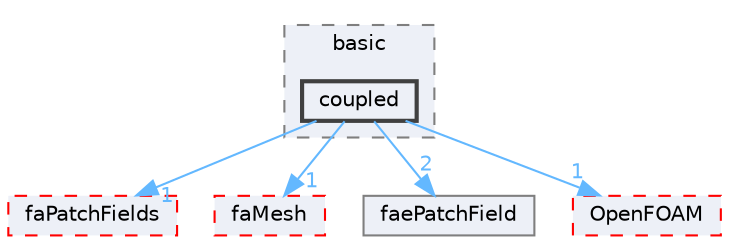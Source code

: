 digraph "src/finiteArea/fields/faePatchFields/basic/coupled"
{
 // LATEX_PDF_SIZE
  bgcolor="transparent";
  edge [fontname=Helvetica,fontsize=10,labelfontname=Helvetica,labelfontsize=10];
  node [fontname=Helvetica,fontsize=10,shape=box,height=0.2,width=0.4];
  compound=true
  subgraph clusterdir_9a9f627b286188d2cd1baa0c83c91946 {
    graph [ bgcolor="#edf0f7", pencolor="grey50", label="basic", fontname=Helvetica,fontsize=10 style="filled,dashed", URL="dir_9a9f627b286188d2cd1baa0c83c91946.html",tooltip=""]
  dir_24993add614e4c5e6518a3c809f591c6 [label="coupled", fillcolor="#edf0f7", color="grey25", style="filled,bold", URL="dir_24993add614e4c5e6518a3c809f591c6.html",tooltip=""];
  }
  dir_2ab18c7cf3ac70392000d64dbb3a76b5 [label="faPatchFields", fillcolor="#edf0f7", color="red", style="filled,dashed", URL="dir_2ab18c7cf3ac70392000d64dbb3a76b5.html",tooltip=""];
  dir_f14612db68a06d13a87d37d60dc895d5 [label="faMesh", fillcolor="#edf0f7", color="red", style="filled,dashed", URL="dir_f14612db68a06d13a87d37d60dc895d5.html",tooltip=""];
  dir_89f267ce19ccb856c83f45a6dc92ab14 [label="faePatchField", fillcolor="#edf0f7", color="grey50", style="filled", URL="dir_89f267ce19ccb856c83f45a6dc92ab14.html",tooltip=""];
  dir_c5473ff19b20e6ec4dfe5c310b3778a8 [label="OpenFOAM", fillcolor="#edf0f7", color="red", style="filled,dashed", URL="dir_c5473ff19b20e6ec4dfe5c310b3778a8.html",tooltip=""];
  dir_24993add614e4c5e6518a3c809f591c6->dir_2ab18c7cf3ac70392000d64dbb3a76b5 [headlabel="1", labeldistance=1.5 headhref="dir_000704_001307.html" href="dir_000704_001307.html" color="steelblue1" fontcolor="steelblue1"];
  dir_24993add614e4c5e6518a3c809f591c6->dir_89f267ce19ccb856c83f45a6dc92ab14 [headlabel="2", labeldistance=1.5 headhref="dir_000704_001284.html" href="dir_000704_001284.html" color="steelblue1" fontcolor="steelblue1"];
  dir_24993add614e4c5e6518a3c809f591c6->dir_c5473ff19b20e6ec4dfe5c310b3778a8 [headlabel="1", labeldistance=1.5 headhref="dir_000704_002695.html" href="dir_000704_002695.html" color="steelblue1" fontcolor="steelblue1"];
  dir_24993add614e4c5e6518a3c809f591c6->dir_f14612db68a06d13a87d37d60dc895d5 [headlabel="1", labeldistance=1.5 headhref="dir_000704_001295.html" href="dir_000704_001295.html" color="steelblue1" fontcolor="steelblue1"];
}
